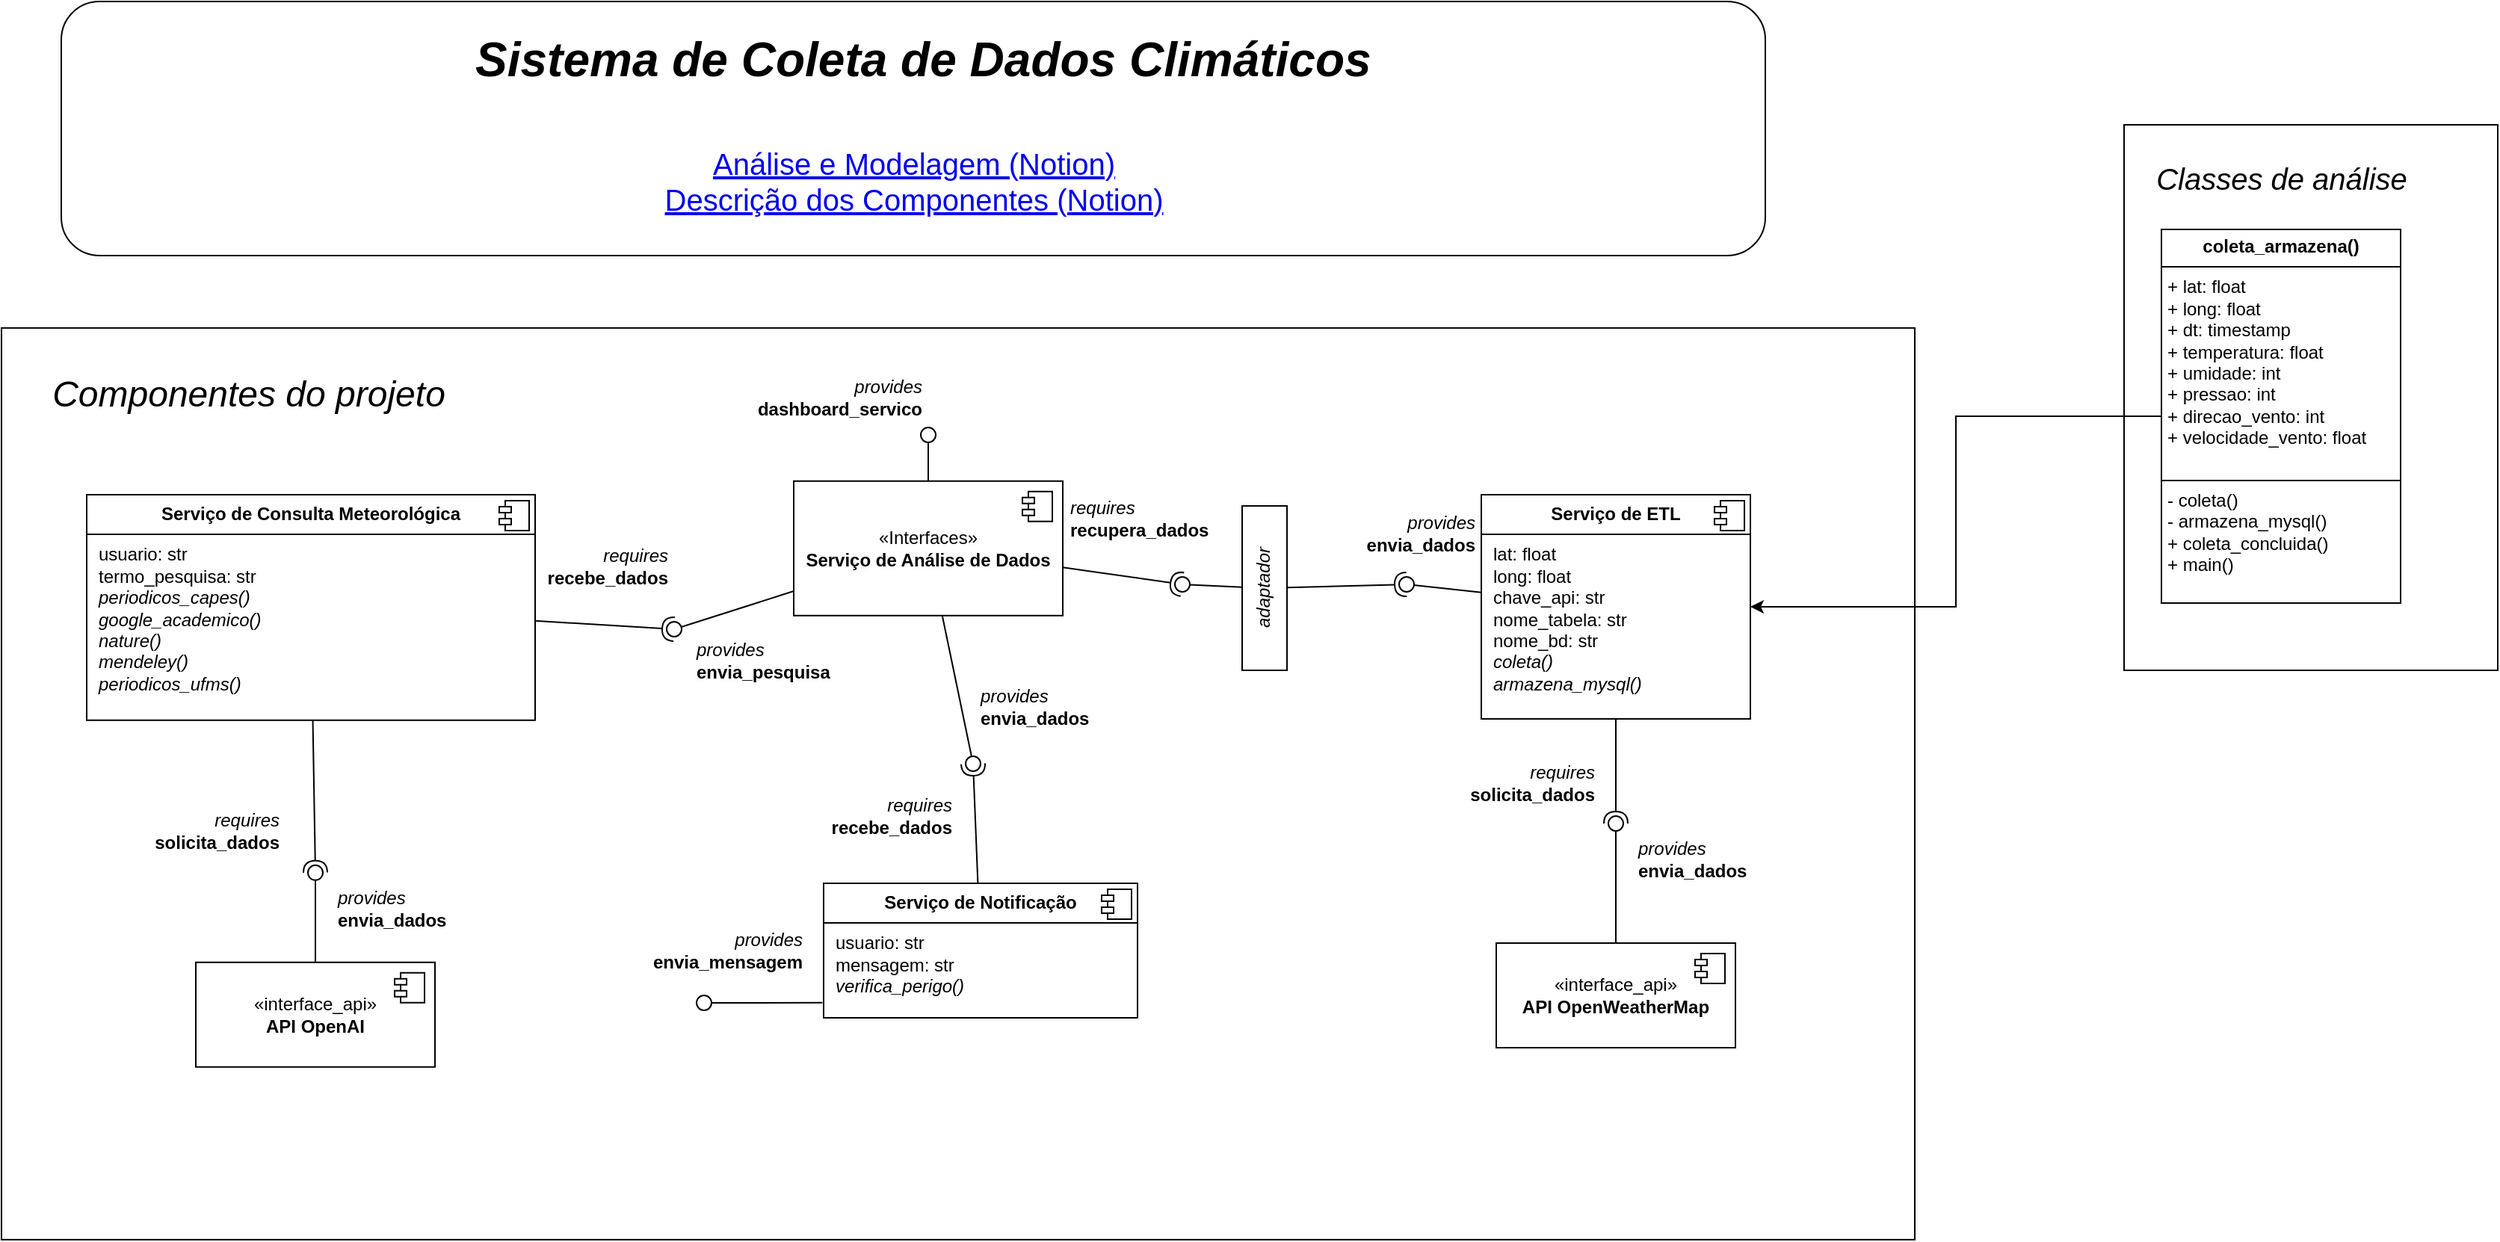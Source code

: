 <mxfile version="24.3.1" type="github">
  <diagram name="componentes" id="DkJfYMlQqM9YxGwyBqGq">
    <mxGraphModel dx="1707" dy="1618" grid="1" gridSize="10" guides="1" tooltips="1" connect="1" arrows="1" fold="1" page="1" pageScale="1" pageWidth="827" pageHeight="1169" math="0" shadow="0">
      <root>
        <mxCell id="0" />
        <mxCell id="1" parent="0" />
        <mxCell id="_5OnRm-G_WFXxfHDdo0h-55" value="" style="group;textShadow=1;" parent="1" vertex="1" connectable="0">
          <mxGeometry x="-620" y="-231.56" width="1280" height="610" as="geometry" />
        </mxCell>
        <mxCell id="_5OnRm-G_WFXxfHDdo0h-22" value="" style="rounded=0;whiteSpace=wrap;html=1;" parent="_5OnRm-G_WFXxfHDdo0h-55" vertex="1">
          <mxGeometry width="1280" height="610" as="geometry" />
        </mxCell>
        <mxCell id="oD3bYgC-L7KplqavCX0M-25" value="&lt;font style=&quot;font-size: 24px;&quot;&gt;Componentes do projeto&lt;/font&gt;" style="text;html=1;align=center;verticalAlign=middle;resizable=0;points=[];autosize=1;strokeColor=none;fillColor=none;fontStyle=2" parent="_5OnRm-G_WFXxfHDdo0h-55" vertex="1">
          <mxGeometry x="20" y="24.4" width="290" height="40" as="geometry" />
        </mxCell>
        <mxCell id="_5OnRm-G_WFXxfHDdo0h-1" value="&lt;p style=&quot;margin:0px;margin-top:6px;text-align:center;&quot;&gt;&lt;b&gt;Serviço de Consulta Meteorológica&lt;/b&gt;&lt;/p&gt;&lt;hr size=&quot;1&quot; style=&quot;border-style:solid;&quot;&gt;&lt;p style=&quot;margin:0px;margin-left:8px;&quot;&gt;usuario: str&lt;/p&gt;&lt;p style=&quot;margin:0px;margin-left:8px;&quot;&gt;termo_pesquisa: str&lt;/p&gt;&lt;p style=&quot;margin:0px;margin-left:8px;&quot;&gt;&lt;i&gt;periodicos_capes()&lt;/i&gt;&lt;/p&gt;&lt;p style=&quot;margin:0px;margin-left:8px;&quot;&gt;&lt;i&gt;google_academico()&lt;/i&gt;&lt;/p&gt;&lt;p style=&quot;margin:0px;margin-left:8px;&quot;&gt;&lt;i&gt;nature()&lt;/i&gt;&lt;/p&gt;&lt;p style=&quot;margin:0px;margin-left:8px;&quot;&gt;&lt;i&gt;mendeley()&lt;/i&gt;&lt;/p&gt;&lt;p style=&quot;margin:0px;margin-left:8px;&quot;&gt;&lt;i&gt;periodicos_ufms()&lt;/i&gt;&lt;/p&gt;" style="align=left;overflow=fill;html=1;dropTarget=0;whiteSpace=wrap;" parent="_5OnRm-G_WFXxfHDdo0h-55" vertex="1">
          <mxGeometry x="57" y="111.56" width="300" height="150.89" as="geometry" />
        </mxCell>
        <mxCell id="_5OnRm-G_WFXxfHDdo0h-2" value="" style="shape=component;jettyWidth=8;jettyHeight=4;" parent="_5OnRm-G_WFXxfHDdo0h-1" vertex="1">
          <mxGeometry x="1" width="20" height="20" relative="1" as="geometry">
            <mxPoint x="-24" y="4" as="offset" />
          </mxGeometry>
        </mxCell>
        <mxCell id="_5OnRm-G_WFXxfHDdo0h-25" value="" style="group" parent="1" vertex="1" connectable="0">
          <mxGeometry x="800" y="-367.5" width="250" height="365" as="geometry" />
        </mxCell>
        <mxCell id="_5OnRm-G_WFXxfHDdo0h-24" value="" style="rounded=0;whiteSpace=wrap;html=1;" parent="_5OnRm-G_WFXxfHDdo0h-25" vertex="1">
          <mxGeometry width="250" height="365" as="geometry" />
        </mxCell>
        <mxCell id="oD3bYgC-L7KplqavCX0M-23" value="&lt;font style=&quot;font-size: 20px;&quot;&gt;Classes de análise&lt;/font&gt;" style="text;html=1;align=center;verticalAlign=middle;resizable=0;points=[];autosize=1;strokeColor=none;fillColor=none;fontStyle=2" parent="_5OnRm-G_WFXxfHDdo0h-25" vertex="1">
          <mxGeometry x="10" y="15" width="190" height="40" as="geometry" />
        </mxCell>
        <mxCell id="oD3bYgC-L7KplqavCX0M-20" value="&lt;p style=&quot;margin:0px;margin-top:4px;text-align:center;&quot;&gt;&lt;b&gt;coleta_armazena()&lt;/b&gt;&lt;/p&gt;&lt;hr size=&quot;1&quot; style=&quot;border-style:solid;&quot;&gt;&lt;p style=&quot;margin:0px;margin-left:4px;&quot;&gt;+ lat: float&lt;/p&gt;&lt;p style=&quot;margin:0px;margin-left:4px;&quot;&gt;+ long: float&lt;/p&gt;&lt;p style=&quot;margin:0px;margin-left:4px;&quot;&gt;+ dt: timestamp&lt;span style=&quot;background-color: initial;&quot;&gt;&lt;br&gt;&lt;/span&gt;&lt;/p&gt;&lt;p style=&quot;margin:0px;margin-left:4px;&quot;&gt;&lt;span style=&quot;background-color: initial;&quot;&gt;+ temperatura: float&lt;/span&gt;&lt;/p&gt;&lt;p style=&quot;margin:0px;margin-left:4px;&quot;&gt;&lt;span style=&quot;background-color: initial;&quot;&gt;+ umidade: int&lt;/span&gt;&lt;/p&gt;&lt;p style=&quot;margin:0px;margin-left:4px;&quot;&gt;&lt;span style=&quot;background-color: initial;&quot;&gt;+ pressao: int&lt;/span&gt;&lt;/p&gt;&lt;p style=&quot;margin:0px;margin-left:4px;&quot;&gt;&lt;span style=&quot;background-color: initial;&quot;&gt;+ direcao_vento: int&lt;/span&gt;&lt;/p&gt;&lt;p style=&quot;margin:0px;margin-left:4px;&quot;&gt;&lt;span style=&quot;background-color: initial;&quot;&gt;+ velocidade_vento: float&lt;/span&gt;&lt;/p&gt;&lt;p style=&quot;margin:0px;margin-left:4px;&quot;&gt;&lt;br&gt;&lt;/p&gt;&lt;hr size=&quot;1&quot; style=&quot;border-style:solid;&quot;&gt;&lt;p style=&quot;margin:0px;margin-left:4px;&quot;&gt;- coleta()&lt;/p&gt;&lt;p style=&quot;margin:0px;margin-left:4px;&quot;&gt;- armazena_mysql()&lt;/p&gt;&lt;p style=&quot;margin:0px;margin-left:4px;&quot;&gt;+ coleta_concluida()&lt;/p&gt;&lt;p style=&quot;margin:0px;margin-left:4px;&quot;&gt;+ main()&lt;/p&gt;" style="verticalAlign=top;align=left;overflow=fill;html=1;whiteSpace=wrap;" parent="_5OnRm-G_WFXxfHDdo0h-25" vertex="1">
          <mxGeometry x="25" y="70" width="160" height="250" as="geometry" />
        </mxCell>
        <mxCell id="oD3bYgC-L7KplqavCX0M-17" value="" style="ellipse;whiteSpace=wrap;html=1;align=center;aspect=fixed;fillColor=none;strokeColor=none;resizable=0;perimeter=centerPerimeter;rotatable=0;allowArrows=0;points=[];outlineConnect=1;" parent="1" vertex="1">
          <mxGeometry x="200" y="140.89" width="10" height="10" as="geometry" />
        </mxCell>
        <mxCell id="_5OnRm-G_WFXxfHDdo0h-19" style="edgeStyle=orthogonalEdgeStyle;rounded=0;orthogonalLoop=1;jettySize=auto;html=1;" parent="1" source="oD3bYgC-L7KplqavCX0M-20" target="oD3bYgC-L7KplqavCX0M-18" edge="1">
          <mxGeometry relative="1" as="geometry">
            <mxPoint x="1020" y="-275.05" as="sourcePoint" />
            <mxPoint x="570" y="-120.002" as="targetPoint" />
          </mxGeometry>
        </mxCell>
        <mxCell id="_5OnRm-G_WFXxfHDdo0h-16" value="" style="rounded=0;orthogonalLoop=1;jettySize=auto;html=1;endArrow=oval;endFill=0;sketch=0;sourcePerimeterSpacing=0;targetPerimeterSpacing=0;endSize=10;" parent="1" source="_5OnRm-G_WFXxfHDdo0h-42" edge="1">
          <mxGeometry relative="1" as="geometry">
            <mxPoint x="140.0" y="-10" as="sourcePoint" />
            <mxPoint x="30" y="60" as="targetPoint" />
          </mxGeometry>
        </mxCell>
        <mxCell id="_5OnRm-G_WFXxfHDdo0h-17" value="" style="rounded=0;orthogonalLoop=1;jettySize=auto;html=1;endArrow=halfCircle;endFill=0;endSize=6;strokeWidth=1;sketch=0;fontSize=12;curved=1;" parent="1" source="oD3bYgC-L7KplqavCX0M-35" edge="1">
          <mxGeometry relative="1" as="geometry">
            <mxPoint x="420" y="130" as="sourcePoint" />
            <mxPoint x="30" y="60" as="targetPoint" />
          </mxGeometry>
        </mxCell>
        <mxCell id="oD3bYgC-L7KplqavCX0M-6" value="" style="rounded=0;orthogonalLoop=1;jettySize=auto;html=1;endArrow=oval;endFill=0;sketch=0;sourcePerimeterSpacing=0;targetPerimeterSpacing=0;endSize=10;" parent="1" source="oD3bYgC-L7KplqavCX0M-18" edge="1">
          <mxGeometry relative="1" as="geometry">
            <mxPoint x="1020" y="-65.498" as="sourcePoint" />
            <mxPoint x="320" y="-60" as="targetPoint" />
          </mxGeometry>
        </mxCell>
        <mxCell id="oD3bYgC-L7KplqavCX0M-18" value="&lt;p style=&quot;margin:0px;margin-top:6px;text-align:center;&quot;&gt;&lt;b&gt;Serviço de ETL&lt;/b&gt;&lt;/p&gt;&lt;hr size=&quot;1&quot; style=&quot;border-style:solid;&quot;&gt;&lt;p style=&quot;margin:0px;margin-left:8px;&quot;&gt;lat: float&lt;/p&gt;&lt;p style=&quot;margin:0px;margin-left:8px;&quot;&gt;long: float&lt;/p&gt;&lt;p style=&quot;margin:0px;margin-left:8px;&quot;&gt;chave_api: str&lt;/p&gt;&lt;p style=&quot;margin:0px;margin-left:8px;&quot;&gt;nome_tabela: str&lt;/p&gt;&lt;p style=&quot;margin:0px;margin-left:8px;&quot;&gt;nome_bd: str&lt;/p&gt;&lt;p style=&quot;margin:0px;margin-left:8px;&quot;&gt;&lt;i&gt;coleta()&lt;/i&gt;&lt;/p&gt;&lt;p style=&quot;margin:0px;margin-left:8px;&quot;&gt;&lt;i&gt;armazena_mysql()&lt;/i&gt;&lt;/p&gt;" style="align=left;overflow=fill;html=1;dropTarget=0;whiteSpace=wrap;" parent="1" vertex="1">
          <mxGeometry x="370" y="-120" width="180" height="150" as="geometry" />
        </mxCell>
        <mxCell id="oD3bYgC-L7KplqavCX0M-19" value="" style="shape=component;jettyWidth=8;jettyHeight=4;" parent="oD3bYgC-L7KplqavCX0M-18" vertex="1">
          <mxGeometry x="1" width="20" height="20" relative="1" as="geometry">
            <mxPoint x="-24" y="4" as="offset" />
          </mxGeometry>
        </mxCell>
        <mxCell id="_5OnRm-G_WFXxfHDdo0h-29" value="" style="group;textShadow=1;textOpacity=20;" parent="1" vertex="1" connectable="0">
          <mxGeometry x="-580" y="-450" width="1140" height="170" as="geometry" />
        </mxCell>
        <mxCell id="_5OnRm-G_WFXxfHDdo0h-27" value="" style="rounded=1;whiteSpace=wrap;html=1;" parent="_5OnRm-G_WFXxfHDdo0h-29" vertex="1">
          <mxGeometry width="1140" height="170" as="geometry" />
        </mxCell>
        <mxCell id="_5OnRm-G_WFXxfHDdo0h-21" value="&lt;a href=&quot;https://budkee.notion.site/Open-Weather-Map-3b2e4e5a58ec4898ad31f94c178ca2db?pvs=4&quot; style=&quot;font-size: 20px;&quot;&gt;Análise e Modelagem (Notion)&lt;/a&gt;&lt;div style=&quot;font-size: 20px;&quot;&gt;&lt;a href=&quot;https://budkee.notion.site/Componentes-de-software-4c32db42b6584c9982c5c0b9314c788b?pvs=4&quot; style=&quot;font-size: 20px;&quot;&gt;Descrição dos Componentes (Notion)&lt;/a&gt;&lt;/div&gt;" style="text;html=1;align=center;verticalAlign=middle;resizable=0;points=[];autosize=1;strokeColor=none;fillColor=none;fontSize=20;" parent="_5OnRm-G_WFXxfHDdo0h-29" vertex="1">
          <mxGeometry x="389.997" y="90" width="360" height="60" as="geometry" />
        </mxCell>
        <mxCell id="_5OnRm-G_WFXxfHDdo0h-28" value="&lt;font style=&quot;font-size: 32px;&quot;&gt;&lt;i&gt;Sistema de Coleta de Dados Climáticos&lt;/i&gt;&lt;/font&gt;" style="text;html=1;align=left;verticalAlign=bottom;resizable=0;points=[];autosize=1;strokeColor=none;fillColor=none;fontStyle=1" parent="_5OnRm-G_WFXxfHDdo0h-29" vertex="1">
          <mxGeometry x="274.997" y="10" width="590" height="50" as="geometry" />
        </mxCell>
        <mxCell id="_5OnRm-G_WFXxfHDdo0h-12" value="" style="rounded=0;orthogonalLoop=1;jettySize=auto;html=1;endArrow=oval;endFill=0;sketch=0;sourcePerimeterSpacing=0;targetPerimeterSpacing=0;endSize=10;" parent="1" source="_5OnRm-G_WFXxfHDdo0h-42" edge="1">
          <mxGeometry relative="1" as="geometry">
            <mxPoint x="-140" y="-95.556" as="sourcePoint" />
            <mxPoint y="-160" as="targetPoint" />
          </mxGeometry>
        </mxCell>
        <mxCell id="_5OnRm-G_WFXxfHDdo0h-30" value="" style="rounded=0;orthogonalLoop=1;jettySize=auto;html=1;endArrow=halfCircle;endFill=0;endSize=6;strokeWidth=1;sketch=0;fontSize=12;curved=1;" parent="1" source="_5OnRm-G_WFXxfHDdo0h-42" edge="1">
          <mxGeometry relative="1" as="geometry">
            <mxPoint x="139.16" y="-80.62" as="sourcePoint" />
            <mxPoint x="170" y="-60" as="targetPoint" />
          </mxGeometry>
        </mxCell>
        <mxCell id="_5OnRm-G_WFXxfHDdo0h-13" value="&lt;div&gt;&lt;span style=&quot;font-weight: normal;&quot;&gt;&lt;i&gt;requires&lt;/i&gt;&lt;/span&gt;&lt;/div&gt;recupera_dados" style="text;align=left;fontStyle=1;verticalAlign=middle;spacingLeft=3;spacingRight=3;strokeColor=none;rotatable=0;points=[[0,0.5],[1,0.5]];portConstraint=eastwest;html=1;" parent="1" vertex="1">
          <mxGeometry x="90" y="-119.998" width="80" height="31.778" as="geometry" />
        </mxCell>
        <mxCell id="_5OnRm-G_WFXxfHDdo0h-11" value="&lt;div style=&quot;&quot;&gt;&lt;i style=&quot;font-weight: 400;&quot;&gt;provides&lt;/i&gt;&lt;br&gt;&lt;/div&gt;dashboard_servico" style="text;align=right;fontStyle=1;verticalAlign=middle;spacingLeft=3;spacingRight=3;strokeColor=none;rotatable=0;points=[[0,0.5],[1,0.5]];portConstraint=eastwest;html=1;" parent="1" vertex="1">
          <mxGeometry x="-130" y="-200" width="130" height="30" as="geometry" />
        </mxCell>
        <mxCell id="_5OnRm-G_WFXxfHDdo0h-36" value="" style="rounded=0;orthogonalLoop=1;jettySize=auto;html=1;endArrow=halfCircle;endFill=0;endSize=6;strokeWidth=1;sketch=0;fontSize=12;curved=1;" parent="1" source="oD3bYgC-L7KplqavCX0M-18" edge="1">
          <mxGeometry relative="1" as="geometry">
            <mxPoint x="640" y="40" as="sourcePoint" />
            <mxPoint x="460" y="100" as="targetPoint" />
          </mxGeometry>
        </mxCell>
        <mxCell id="_5OnRm-G_WFXxfHDdo0h-38" value="&lt;div&gt;&lt;span style=&quot;font-weight: normal;&quot;&gt;&lt;i&gt;provides&lt;/i&gt;&lt;/span&gt;&lt;/div&gt;envia_dados" style="text;align=right;fontStyle=1;verticalAlign=middle;spacingLeft=3;spacingRight=3;strokeColor=none;rotatable=0;points=[[0,0.5],[1,0.5]];portConstraint=eastwest;html=1;" parent="1" vertex="1">
          <mxGeometry x="260" y="-110" width="110" height="31.78" as="geometry" />
        </mxCell>
        <mxCell id="_5OnRm-G_WFXxfHDdo0h-39" value="&lt;div&gt;&lt;span style=&quot;font-weight: normal;&quot;&gt;&lt;i&gt;requires&lt;/i&gt;&lt;/span&gt;&lt;/div&gt;solicita_dados" style="text;align=right;fontStyle=1;verticalAlign=middle;spacingLeft=3;spacingRight=3;strokeColor=none;rotatable=0;points=[[0,0.5],[1,0.5]];portConstraint=eastwest;html=1;" parent="1" vertex="1">
          <mxGeometry x="370" y="57.552" width="80" height="31.778" as="geometry" />
        </mxCell>
        <mxCell id="_5OnRm-G_WFXxfHDdo0h-40" value="&lt;div&gt;&lt;span style=&quot;font-weight: normal;&quot;&gt;&lt;i&gt;provides&lt;/i&gt;&lt;/span&gt;&lt;/div&gt;envia_dados" style="text;align=left;fontStyle=1;verticalAlign=middle;spacingLeft=3;spacingRight=3;strokeColor=none;rotatable=0;points=[[0,0.5],[1,0.5]];portConstraint=eastwest;html=1;" parent="1" vertex="1">
          <mxGeometry x="30" y="6.44" width="110" height="31.78" as="geometry" />
        </mxCell>
        <mxCell id="_5OnRm-G_WFXxfHDdo0h-41" value="" style="group" parent="1" vertex="1" connectable="0">
          <mxGeometry x="-200" y="140" width="400" height="140" as="geometry" />
        </mxCell>
        <mxCell id="oD3bYgC-L7KplqavCX0M-7" value="" style="ellipse;whiteSpace=wrap;html=1;align=center;aspect=fixed;fillColor=none;strokeColor=none;resizable=0;perimeter=centerPerimeter;rotatable=0;allowArrows=0;points=[];outlineConnect=1;" parent="_5OnRm-G_WFXxfHDdo0h-41" vertex="1">
          <mxGeometry x="265" y="130" width="10" height="10" as="geometry" />
        </mxCell>
        <mxCell id="oD3bYgC-L7KplqavCX0M-35" value="&lt;p style=&quot;margin:0px;margin-top:6px;text-align:center;&quot;&gt;&lt;b&gt;Serviço de Notificação&lt;/b&gt;&lt;/p&gt;&lt;hr size=&quot;1&quot; style=&quot;border-style:solid;&quot;&gt;&lt;p style=&quot;margin:0px;margin-left:8px;&quot;&gt;usuario: str&lt;/p&gt;&lt;p style=&quot;margin:0px;margin-left:8px;&quot;&gt;mensagem: str&lt;/p&gt;&lt;p style=&quot;margin:0px;margin-left:8px;&quot;&gt;&lt;i&gt;&lt;span style=&quot;text-wrap: nowrap; background-color: initial; color: rgba(0, 0, 0, 0); font-family: monospace; font-size: 0px;&quot;&gt;%3CmxGraphModel%3E%3Croot%3E%3CmxCell%20id%3D%220%22%2F%3E%3CmxCell%20id%3D%221%22%20parent%3D%220%22%2F%3E%3CmxCell%20id%3D%222%22%20value%3D%22%26lt%3Bdiv%26gt%3B%26lt%3Bspan%20style%3D%26quot%3Bfont-weight%3A%20normal%3B%26quot%3B%26gt%3B%26lt%3Bi%26gt%3Bprovides%26lt%3B%2Fi%26gt%3B%26lt%3B%2Fspan%26gt%3B%26lt%3B%2Fdiv%26gt%3Benvia_dados%22%20style%3D%22text%3Balign%3Dleft%3BfontStyle%3D1%3BverticalAlign%3Dmiddle%3BspacingLeft%3D3%3BspacingRight%3D3%3BstrokeColor%3Dnone%3Brotatable%3D0%3Bpoints%3D%5B%5B0%2C0.5%5D%2C%5B1%2C0.5%5D%5D%3BportConstraint%3Deastwest%3Bhtml%3D1%3B%22%20vertex%3D%221%22%20parent%3D%221%22%3E%3CmxGeometry%20x%3D%22304%22%20y%3D%22-130%22%20width%3D%22110%22%20height%3D%2231.78%22%20as%3D%22geometry%22%2F%3E%3C%2FmxCell%3E%3C%2Froot%3E%3C%2FmxGraphModel%3E&lt;/span&gt;&lt;span style=&quot;text-wrap: nowrap; background-color: initial; color: rgba(0, 0, 0, 0); font-family: monospace; font-size: 0px;&quot;&gt;%3CmxGraphModel%3E%3Croot%3E%3CmxCell%20id%3D%220%22%2F%3E%3CmxCell%20id%3D%221%22%20parent%3D%220%22%2F%3E%3CmxCell%20id%3D%222%22%20value%3D%22%26lt%3Bdiv%26gt%3B%26lt%3Bspan%20style%3D%26quot%3Bfont-weight%3A%20normal%3B%26quot%3B%26gt%3B%26lt%3Bi%26gt%3Bprovides%26lt%3B%2Fi%26gt%3B%26lt%3B%2Fspan%26gt%3B%26lt%3B%2Fdiv%26gt%3Benvia_dados%22%20style%3D%22text%3Balign%3Dleft%3BfontStyle%3D1%3BverticalAlign%3Dmiddle%3BspacingLeft%3D3%3BspacingRight%3D3%3BstrokeColor%3Dnone%3Brotatable%3D0%3Bpoints%3D%5B%5B0%2C0.5%5D%2C%5B1%2C0.5%5D%5D%3BportConstraint%3Deastwest%3Bhtml%3D1%3B%22%20vertex%3D%221%22%20parent%3D%221%22%3E%3CmxGeometry%20x%3D%22304%22%20y%3D%22-130%22%20width%3D%22110%22%20height%3D%2231.78%22%20as%3D%22geometry%22%2F%3E%3C%2FmxCell%3E%3C%2Froot%3E%3C%2FmxGraphModel%3E&lt;/span&gt;&lt;span style=&quot;text-wrap: nowrap; background-color: initial;&quot;&gt;verifica_perigo()&lt;/span&gt;&lt;/i&gt;&lt;br&gt;&lt;/p&gt;" style="align=left;overflow=fill;html=1;dropTarget=0;whiteSpace=wrap;" parent="_5OnRm-G_WFXxfHDdo0h-41" vertex="1">
          <mxGeometry x="130" width="210" height="90" as="geometry" />
        </mxCell>
        <mxCell id="oD3bYgC-L7KplqavCX0M-36" value="" style="shape=component;jettyWidth=8;jettyHeight=4;" parent="oD3bYgC-L7KplqavCX0M-35" vertex="1">
          <mxGeometry x="1" width="20" height="20" relative="1" as="geometry">
            <mxPoint x="-24" y="4" as="offset" />
          </mxGeometry>
        </mxCell>
        <mxCell id="oD3bYgC-L7KplqavCX0M-38" value="&lt;div&gt;&lt;div style=&quot;&quot;&gt;&lt;span style=&quot;font-weight: normal;&quot;&gt;&lt;i&gt;provides&lt;/i&gt;&lt;/span&gt;&lt;/div&gt;&lt;div style=&quot;&quot;&gt;&lt;span style=&quot;background-color: initial;&quot;&gt;envia_mensagem&lt;/span&gt;&lt;br&gt;&lt;/div&gt;&lt;/div&gt;" style="text;align=right;fontStyle=1;verticalAlign=middle;spacingLeft=3;spacingRight=3;strokeColor=none;rotatable=0;points=[[0,0.5],[1,0.5]];portConstraint=eastwest;html=1;" parent="_5OnRm-G_WFXxfHDdo0h-41" vertex="1">
          <mxGeometry x="40" y="29.112" width="80" height="31.778" as="geometry" />
        </mxCell>
        <mxCell id="oD3bYgC-L7KplqavCX0M-39" value="" style="rounded=0;orthogonalLoop=1;jettySize=auto;html=1;endArrow=oval;endFill=0;sketch=0;sourcePerimeterSpacing=0;targetPerimeterSpacing=0;endSize=10;exitX=-0.004;exitY=0.888;exitDx=0;exitDy=0;exitPerimeter=0;" parent="_5OnRm-G_WFXxfHDdo0h-41" source="oD3bYgC-L7KplqavCX0M-35" edge="1">
          <mxGeometry relative="1" as="geometry">
            <mxPoint x="130" y="84.64" as="sourcePoint" />
            <mxPoint x="50" y="80" as="targetPoint" />
          </mxGeometry>
        </mxCell>
        <mxCell id="oD3bYgC-L7KplqavCX0M-13" value="&lt;div&gt;&lt;span style=&quot;font-weight: normal;&quot;&gt;&lt;i&gt;provides&lt;/i&gt;&lt;/span&gt;&lt;/div&gt;envia_dados" style="text;align=left;fontStyle=1;verticalAlign=middle;spacingLeft=3;spacingRight=3;strokeColor=none;rotatable=0;points=[[0,0.5],[1,0.5]];portConstraint=eastwest;html=1;" parent="1" vertex="1">
          <mxGeometry x="470" y="108.222" width="80" height="31.778" as="geometry" />
        </mxCell>
        <mxCell id="_5OnRm-G_WFXxfHDdo0h-42" value="«Interfaces»&lt;br&gt;&lt;b&gt;Serviço de Análise de Dados&lt;/b&gt;" style="html=1;dropTarget=0;whiteSpace=wrap;" parent="1" vertex="1">
          <mxGeometry x="-90" y="-129.11" width="180" height="90" as="geometry" />
        </mxCell>
        <mxCell id="_5OnRm-G_WFXxfHDdo0h-43" value="" style="shape=module;jettyWidth=8;jettyHeight=4;" parent="_5OnRm-G_WFXxfHDdo0h-42" vertex="1">
          <mxGeometry x="1" width="20" height="20" relative="1" as="geometry">
            <mxPoint x="-27" y="7" as="offset" />
          </mxGeometry>
        </mxCell>
        <mxCell id="_5OnRm-G_WFXxfHDdo0h-44" value="&lt;div&gt;&lt;span style=&quot;font-weight: normal;&quot;&gt;&lt;i&gt;requires&lt;/i&gt;&lt;/span&gt;&lt;/div&gt;recebe_dados" style="text;align=right;fontStyle=1;verticalAlign=middle;spacingLeft=3;spacingRight=3;strokeColor=none;rotatable=0;points=[[0,0.5],[1,0.5]];portConstraint=eastwest;html=1;" parent="1" vertex="1">
          <mxGeometry x="-60" y="79.112" width="80" height="31.778" as="geometry" />
        </mxCell>
        <mxCell id="_5OnRm-G_WFXxfHDdo0h-4" value="&lt;div&gt;&lt;div style=&quot;&quot;&gt;&lt;span style=&quot;font-weight: normal;&quot;&gt;&lt;i&gt;provides&lt;/i&gt;&lt;/span&gt;&lt;/div&gt;&lt;span style=&quot;&quot;&gt;&lt;/span&gt;&lt;/div&gt;envia_pesquisa" style="text;align=left;fontStyle=1;verticalAlign=middle;spacingLeft=3;spacingRight=3;strokeColor=none;rotatable=0;points=[[0,0.5],[1,0.5]];portConstraint=eastwest;html=1;" parent="1" vertex="1">
          <mxGeometry x="-160" y="-25.34" width="124" height="31.78" as="geometry" />
        </mxCell>
        <mxCell id="_5OnRm-G_WFXxfHDdo0h-8" value="" style="rounded=0;orthogonalLoop=1;jettySize=auto;html=1;endArrow=oval;endFill=0;sketch=0;sourcePerimeterSpacing=0;targetPerimeterSpacing=0;endSize=10;" parent="1" source="_5OnRm-G_WFXxfHDdo0h-42" edge="1">
          <mxGeometry relative="1" as="geometry">
            <mxPoint x="-420" y="10.21" as="sourcePoint" />
            <mxPoint x="-170" y="-30" as="targetPoint" />
          </mxGeometry>
        </mxCell>
        <mxCell id="_5OnRm-G_WFXxfHDdo0h-46" value="" style="rounded=0;orthogonalLoop=1;jettySize=auto;html=1;endArrow=halfCircle;endFill=0;endSize=6;strokeWidth=1;sketch=0;fontSize=12;curved=1;" parent="1" source="_5OnRm-G_WFXxfHDdo0h-1" edge="1">
          <mxGeometry relative="1" as="geometry">
            <mxPoint x="-123" y="84.738" as="sourcePoint" />
            <mxPoint x="-170" y="-30" as="targetPoint" />
          </mxGeometry>
        </mxCell>
        <mxCell id="_5OnRm-G_WFXxfHDdo0h-47" value="&lt;div&gt;&lt;span style=&quot;font-weight: normal;&quot;&gt;&lt;i&gt;requires&lt;/i&gt;&lt;/span&gt;&lt;/div&gt;recebe_dados" style="text;align=right;fontStyle=1;verticalAlign=middle;spacingLeft=3;spacingRight=3;strokeColor=none;rotatable=0;points=[[0,0.5],[1,0.5]];portConstraint=eastwest;html=1;" parent="1" vertex="1">
          <mxGeometry x="-250" y="-88.218" width="80" height="31.778" as="geometry" />
        </mxCell>
        <mxCell id="_5OnRm-G_WFXxfHDdo0h-49" value="" style="rounded=0;orthogonalLoop=1;jettySize=auto;html=1;endArrow=oval;endFill=0;sketch=0;sourcePerimeterSpacing=0;targetPerimeterSpacing=0;endSize=10;" parent="1" source="_5OnRm-G_WFXxfHDdo0h-50" edge="1">
          <mxGeometry relative="1" as="geometry">
            <mxPoint x="-315" y="42.894" as="sourcePoint" />
            <mxPoint x="-410" y="132.89" as="targetPoint" />
          </mxGeometry>
        </mxCell>
        <mxCell id="_5OnRm-G_WFXxfHDdo0h-50" value="«interface_api»&lt;br&gt;&lt;b&gt;API OpenAI&lt;/b&gt;" style="html=1;dropTarget=0;whiteSpace=wrap;" parent="1" vertex="1">
          <mxGeometry x="-490" y="192.89" width="160" height="70" as="geometry" />
        </mxCell>
        <mxCell id="_5OnRm-G_WFXxfHDdo0h-51" value="" style="shape=module;jettyWidth=8;jettyHeight=4;" parent="_5OnRm-G_WFXxfHDdo0h-50" vertex="1">
          <mxGeometry x="1" width="20" height="20" relative="1" as="geometry">
            <mxPoint x="-27" y="7" as="offset" />
          </mxGeometry>
        </mxCell>
        <mxCell id="_5OnRm-G_WFXxfHDdo0h-52" value="" style="rounded=0;orthogonalLoop=1;jettySize=auto;html=1;endArrow=halfCircle;endFill=0;endSize=6;strokeWidth=1;sketch=0;fontSize=12;curved=1;" parent="1" source="_5OnRm-G_WFXxfHDdo0h-1" edge="1">
          <mxGeometry relative="1" as="geometry">
            <mxPoint x="-280" y="13.89" as="sourcePoint" />
            <mxPoint x="-410" y="132.89" as="targetPoint" />
          </mxGeometry>
        </mxCell>
        <mxCell id="_5OnRm-G_WFXxfHDdo0h-53" value="&lt;div&gt;&lt;span style=&quot;font-weight: normal;&quot;&gt;&lt;i&gt;provides&lt;/i&gt;&lt;/span&gt;&lt;/div&gt;envia_dados" style="text;align=left;fontStyle=1;verticalAlign=middle;spacingLeft=3;spacingRight=3;strokeColor=none;rotatable=0;points=[[0,0.5],[1,0.5]];portConstraint=eastwest;html=1;" parent="1" vertex="1">
          <mxGeometry x="-400" y="141.112" width="80" height="31.778" as="geometry" />
        </mxCell>
        <mxCell id="_5OnRm-G_WFXxfHDdo0h-54" value="&lt;div&gt;&lt;span style=&quot;font-weight: normal;&quot;&gt;&lt;i&gt;requires&lt;/i&gt;&lt;/span&gt;&lt;/div&gt;solicita_dados" style="text;align=right;fontStyle=1;verticalAlign=middle;spacingLeft=3;spacingRight=3;strokeColor=none;rotatable=0;points=[[0,0.5],[1,0.5]];portConstraint=eastwest;html=1;" parent="1" vertex="1">
          <mxGeometry x="-510" y="89.332" width="80" height="31.778" as="geometry" />
        </mxCell>
        <mxCell id="oD3bYgC-L7KplqavCX0M-12" value="" style="rounded=0;orthogonalLoop=1;jettySize=auto;html=1;endArrow=oval;endFill=0;sketch=0;sourcePerimeterSpacing=0;targetPerimeterSpacing=0;endSize=10;" parent="1" source="_5OnRm-G_WFXxfHDdo0h-33" edge="1">
          <mxGeometry relative="1" as="geometry">
            <mxPoint x="615" y="-27.106" as="sourcePoint" />
            <mxPoint x="460" y="100" as="targetPoint" />
          </mxGeometry>
        </mxCell>
        <mxCell id="_5OnRm-G_WFXxfHDdo0h-33" value="«interface_api»&lt;br&gt;&lt;b&gt;API OpenWeatherMap&lt;/b&gt;" style="html=1;dropTarget=0;whiteSpace=wrap;" parent="1" vertex="1">
          <mxGeometry x="380" y="180" width="160" height="70" as="geometry" />
        </mxCell>
        <mxCell id="_5OnRm-G_WFXxfHDdo0h-34" value="" style="shape=module;jettyWidth=8;jettyHeight=4;" parent="_5OnRm-G_WFXxfHDdo0h-33" vertex="1">
          <mxGeometry x="1" width="20" height="20" relative="1" as="geometry">
            <mxPoint x="-27" y="7" as="offset" />
          </mxGeometry>
        </mxCell>
        <mxCell id="_5OnRm-G_WFXxfHDdo0h-64" value="" style="group" parent="1" vertex="1" connectable="0">
          <mxGeometry x="210" y="-112.5" width="30" height="110" as="geometry" />
        </mxCell>
        <mxCell id="_5OnRm-G_WFXxfHDdo0h-62" value="" style="rounded=0;whiteSpace=wrap;html=1;" parent="_5OnRm-G_WFXxfHDdo0h-64" vertex="1">
          <mxGeometry width="30" height="110" as="geometry" />
        </mxCell>
        <mxCell id="_5OnRm-G_WFXxfHDdo0h-63" value="&lt;i&gt;adaptador&lt;/i&gt;" style="text;html=1;align=center;verticalAlign=top;resizable=0;points=[];autosize=1;strokeColor=none;fillColor=none;rotation=-90;" parent="_5OnRm-G_WFXxfHDdo0h-64" vertex="1">
          <mxGeometry x="-25" y="40" width="80" height="30" as="geometry" />
        </mxCell>
        <mxCell id="_5OnRm-G_WFXxfHDdo0h-68" value="" style="rounded=0;orthogonalLoop=1;jettySize=auto;html=1;endArrow=oval;endFill=0;sketch=0;sourcePerimeterSpacing=0;targetPerimeterSpacing=0;endSize=10;" parent="1" source="_5OnRm-G_WFXxfHDdo0h-63" edge="1">
          <mxGeometry relative="1" as="geometry">
            <mxPoint x="200" y="-71.33" as="sourcePoint" />
            <mxPoint x="170" y="-60" as="targetPoint" />
          </mxGeometry>
        </mxCell>
        <mxCell id="_5OnRm-G_WFXxfHDdo0h-69" value="" style="rounded=0;orthogonalLoop=1;jettySize=auto;html=1;endArrow=halfCircle;endFill=0;endSize=6;strokeWidth=1;sketch=0;fontSize=12;curved=1;" parent="1" source="_5OnRm-G_WFXxfHDdo0h-63" edge="1">
          <mxGeometry relative="1" as="geometry">
            <mxPoint x="260" y="-36.34" as="sourcePoint" />
            <mxPoint x="320" y="-60" as="targetPoint" />
          </mxGeometry>
        </mxCell>
      </root>
    </mxGraphModel>
  </diagram>
</mxfile>
